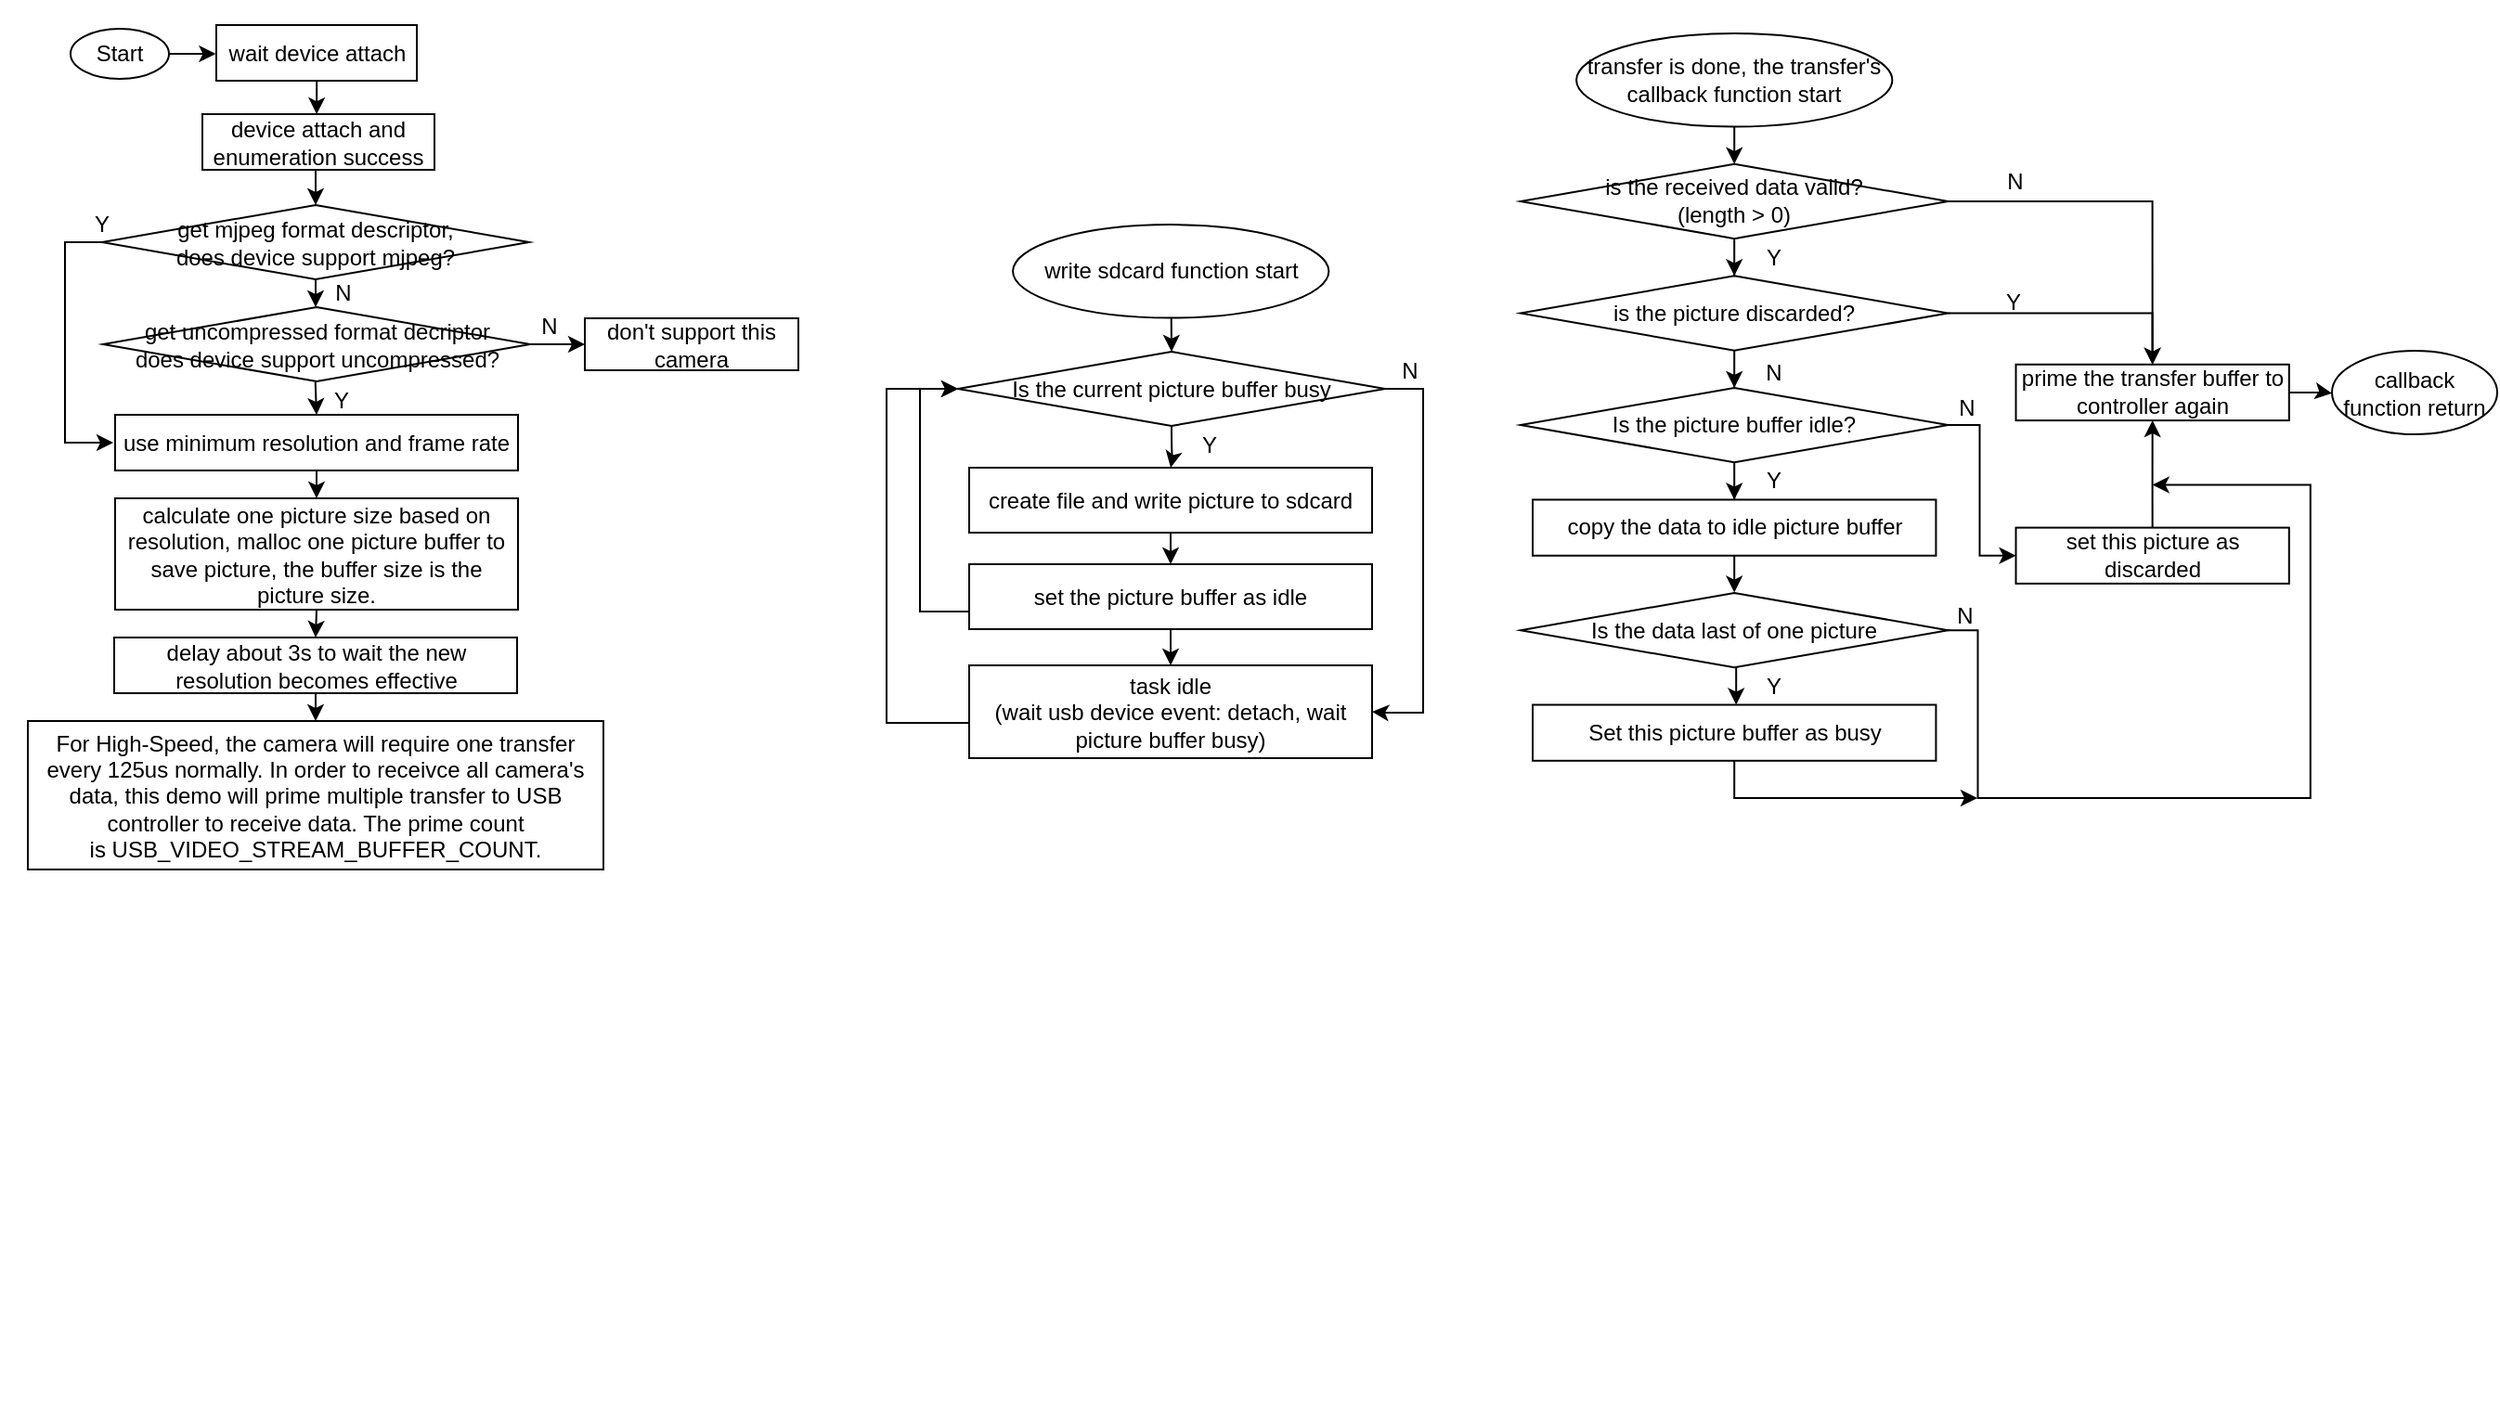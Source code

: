 <mxfile type="device" version="10.6.0"><diagram name="Page-1" id="PPByq0bjyplC-tPNdeBN"><mxGraphModel grid="1" shadow="0" math="0" pageHeight="1100" pageWidth="850" pageScale="1" page="1" fold="1" arrows="1" connect="1" tooltips="1" guides="1" gridSize="10" dy="1140" dx="1980"><root><mxCell id="0" /><mxCell id="1" parent="0" /><mxCell id="te-yK0cvXW7FOxSJyT9P-24" parent="1" style="edgeStyle=orthogonalEdgeStyle;rounded=0;orthogonalLoop=1;jettySize=auto;html=1;exitX=0.5;exitY=1;exitDx=0;exitDy=0;endFill=1;startFill=1;anchorPointDirection=1;snapToPoint=0;fixDash=0;editable=0;bendable=1;movable=1;cloneable=0;deletable=1;noJump=0;" edge="1" source="gr6dQ0pSBpX3KtiFV3Jx-38"><mxGeometry as="geometry" relative="1"><mxPoint as="targetPoint" y="470" x="1270" /><Array as="points"><mxPoint y="470" x="1139" /></Array></mxGeometry></mxCell><mxCell value="" id="gr6dQ0pSBpX3KtiFV3Jx-121" parent="1" connectable="0" vertex="1" style="group"><mxGeometry as="geometry" height="755" width="430" y="40.5" x="205" /></mxCell><mxCell id="7Rd7ynk1L8jW-rB5RDqD-17" parent="gr6dQ0pSBpX3KtiFV3Jx-121" style="edgeStyle=orthogonalEdgeStyle;rounded=0;orthogonalLoop=1;jettySize=auto;html=1;exitX=0;exitY=0.5;exitDx=0;exitDy=0;" edge="1" source="7Rd7ynk1L8jW-rB5RDqD-1"><mxGeometry as="geometry" relative="1"><mxPoint as="targetPoint" y="238.5" x="61" /><Array as="points"><mxPoint y="130" x="35" /><mxPoint y="238" x="35" /><mxPoint y="238" x="61" /></Array></mxGeometry></mxCell><mxCell value="get mjpeg format descriptor,&lt;br&gt;does device support mjpeg?&lt;br&gt;" id="7Rd7ynk1L8jW-rB5RDqD-1" parent="gr6dQ0pSBpX3KtiFV3Jx-121" vertex="1" style="rhombus;whiteSpace=wrap;html=1;"><mxGeometry as="geometry" height="40" width="230" y="110" x="55" /></mxCell><mxCell value="N" id="7Rd7ynk1L8jW-rB5RDqD-9" parent="gr6dQ0pSBpX3KtiFV3Jx-121" vertex="1" style="text;html=1;strokeColor=none;fillColor=none;align=center;verticalAlign=middle;whiteSpace=wrap;rounded=0;"><mxGeometry as="geometry" height="15" width="20" y="150" x="175" /></mxCell><mxCell id="7Rd7ynk1L8jW-rB5RDqD-16" parent="gr6dQ0pSBpX3KtiFV3Jx-121" style="edgeStyle=orthogonalEdgeStyle;rounded=0;orthogonalLoop=1;jettySize=auto;html=1;exitX=0.5;exitY=1;exitDx=0;exitDy=0;entryX=0.5;entryY=0;entryDx=0;entryDy=0;" edge="1" target="7Rd7ynk1L8jW-rB5RDqD-14"><mxGeometry as="geometry" relative="1"><mxPoint as="sourcePoint" y="205.31" x="169.862" /></mxGeometry></mxCell><mxCell value="&lt;p&gt;use minimum resolution and frame rate&lt;/p&gt;" id="7Rd7ynk1L8jW-rB5RDqD-14" parent="gr6dQ0pSBpX3KtiFV3Jx-121" vertex="1" style="rounded=0;whiteSpace=wrap;html=1;strokeWidth=1;"><mxGeometry as="geometry" height="30" width="217" y="223" x="62" /></mxCell><mxCell value="Y" id="7Rd7ynk1L8jW-rB5RDqD-18" parent="gr6dQ0pSBpX3KtiFV3Jx-121" vertex="1" style="text;html=1;strokeColor=none;fillColor=none;align=center;verticalAlign=middle;whiteSpace=wrap;rounded=0;"><mxGeometry as="geometry" height="20" width="40" y="110" x="35" /></mxCell><mxCell value="&lt;p&gt;calculate one picture size based on resolution, malloc&amp;nbsp;one picture buffer to save picture, the buffer size is the picture size.&lt;br&gt;&lt;/p&gt;" id="7Rd7ynk1L8jW-rB5RDqD-19" parent="gr6dQ0pSBpX3KtiFV3Jx-121" vertex="1" style="rounded=0;whiteSpace=wrap;html=1;strokeWidth=1;"><mxGeometry as="geometry" height="60" width="217" y="268" x="62" /></mxCell><mxCell id="7Rd7ynk1L8jW-rB5RDqD-20" parent="gr6dQ0pSBpX3KtiFV3Jx-121" style="edgeStyle=orthogonalEdgeStyle;rounded=0;orthogonalLoop=1;jettySize=auto;html=1;exitX=0.5;exitY=1;exitDx=0;exitDy=0;entryX=0.5;entryY=0;entryDx=0;entryDy=0;" edge="1" source="7Rd7ynk1L8jW-rB5RDqD-14" target="7Rd7ynk1L8jW-rB5RDqD-19"><mxGeometry as="geometry" relative="1" /></mxCell><mxCell value="delay about 3s to wait the new resolution becomes effective" id="7Rd7ynk1L8jW-rB5RDqD-21" parent="gr6dQ0pSBpX3KtiFV3Jx-121" vertex="1" style="rounded=0;whiteSpace=wrap;html=1;strokeWidth=1;"><mxGeometry as="geometry" height="30" width="217" y="343" x="61.5" /></mxCell><mxCell id="7Rd7ynk1L8jW-rB5RDqD-25" parent="gr6dQ0pSBpX3KtiFV3Jx-121" style="edgeStyle=orthogonalEdgeStyle;rounded=0;orthogonalLoop=1;jettySize=auto;html=1;exitX=0.5;exitY=1;exitDx=0;exitDy=0;entryX=0.5;entryY=0;entryDx=0;entryDy=0;" edge="1" source="7Rd7ynk1L8jW-rB5RDqD-19" target="7Rd7ynk1L8jW-rB5RDqD-21"><mxGeometry as="geometry" relative="1" /></mxCell><mxCell value="For High-Speed, the camera will require one transfer every 125us normally. In order to receivce all camera's data, this demo will prime multiple transfer&amp;nbsp;&lt;span&gt;to USB controller to receive data. The prime count is&amp;nbsp;&lt;/span&gt;USB_VIDEO_STREAM_BUFFER_COUNT." id="7Rd7ynk1L8jW-rB5RDqD-22" parent="gr6dQ0pSBpX3KtiFV3Jx-121" vertex="1" style="rounded=0;whiteSpace=wrap;html=1;strokeWidth=1;"><mxGeometry as="geometry" height="80" width="310" y="388" x="15" /></mxCell><mxCell id="7Rd7ynk1L8jW-rB5RDqD-24" parent="gr6dQ0pSBpX3KtiFV3Jx-121" style="edgeStyle=orthogonalEdgeStyle;rounded=0;orthogonalLoop=1;jettySize=auto;html=1;exitX=0.5;exitY=1;exitDx=0;exitDy=0;entryX=0.5;entryY=0;entryDx=0;entryDy=0;" edge="1" source="7Rd7ynk1L8jW-rB5RDqD-21" target="7Rd7ynk1L8jW-rB5RDqD-22"><mxGeometry as="geometry" relative="1" /></mxCell><mxCell id="te-yK0cvXW7FOxSJyT9P-8" parent="gr6dQ0pSBpX3KtiFV3Jx-121" style="edgeStyle=orthogonalEdgeStyle;rounded=0;orthogonalLoop=1;jettySize=auto;html=1;exitX=0.5;exitY=1;exitDx=0;exitDy=0;entryX=0.5;entryY=0;entryDx=0;entryDy=0;" edge="1" source="7Rd7ynk1L8jW-rB5RDqD-26" target="7Rd7ynk1L8jW-rB5RDqD-1"><mxGeometry as="geometry" relative="1" /></mxCell><mxCell value="device attach and enumeration success" id="7Rd7ynk1L8jW-rB5RDqD-26" parent="gr6dQ0pSBpX3KtiFV3Jx-121" vertex="1" style="rounded=0;whiteSpace=wrap;html=1;strokeWidth=1;"><mxGeometry as="geometry" height="30" width="125" y="61" x="109" /></mxCell><mxCell value="get&amp;nbsp;uncompressed format decriptor&lt;br&gt;does device support uncompressed?&lt;br&gt;" id="gr6dQ0pSBpX3KtiFV3Jx-2" parent="gr6dQ0pSBpX3KtiFV3Jx-121" vertex="1" style="rhombus;whiteSpace=wrap;html=1;"><mxGeometry as="geometry" height="40" width="230" y="165" x="55.5" /></mxCell><mxCell id="gr6dQ0pSBpX3KtiFV3Jx-5" parent="gr6dQ0pSBpX3KtiFV3Jx-121" style="edgeStyle=orthogonalEdgeStyle;rounded=0;orthogonalLoop=1;jettySize=auto;html=1;exitX=0.5;exitY=1;exitDx=0;exitDy=0;" edge="1" source="7Rd7ynk1L8jW-rB5RDqD-1"><mxGeometry as="geometry" relative="1"><mxPoint as="sourcePoint" y="215.31" x="179.862" /><mxPoint as="targetPoint" y="165" x="170" /></mxGeometry></mxCell><mxCell value="Y" id="gr6dQ0pSBpX3KtiFV3Jx-6" parent="gr6dQ0pSBpX3KtiFV3Jx-121" vertex="1" style="text;html=1;strokeColor=none;fillColor=none;align=center;verticalAlign=middle;whiteSpace=wrap;rounded=0;"><mxGeometry as="geometry" height="20" width="40" y="205.5" x="164" /></mxCell><mxCell value="&lt;p&gt;don't support this camera&lt;/p&gt;" id="gr6dQ0pSBpX3KtiFV3Jx-7" parent="gr6dQ0pSBpX3KtiFV3Jx-121" vertex="1" style="rounded=0;whiteSpace=wrap;html=1;strokeWidth=1;"><mxGeometry as="geometry" height="28" width="115" y="171" x="315" /></mxCell><mxCell value="N" id="gr6dQ0pSBpX3KtiFV3Jx-10" parent="gr6dQ0pSBpX3KtiFV3Jx-121" vertex="1" style="text;html=1;strokeColor=none;fillColor=none;align=center;verticalAlign=middle;whiteSpace=wrap;rounded=0;"><mxGeometry as="geometry" height="15" width="20" y="167.5" x="285.5" /></mxCell><mxCell id="te-yK0cvXW7FOxSJyT9P-6" parent="gr6dQ0pSBpX3KtiFV3Jx-121" style="edgeStyle=orthogonalEdgeStyle;rounded=0;orthogonalLoop=1;jettySize=auto;html=1;exitX=0.5;exitY=1;exitDx=0;exitDy=0;entryX=0.5;entryY=0;entryDx=0;entryDy=0;" edge="1"><mxGeometry as="geometry" relative="1"><mxPoint as="sourcePoint" y="42.919" x="167.535" /><mxPoint as="targetPoint" y="61.058" x="170.558" /><Array as="points"><mxPoint y="43" x="171" /></Array></mxGeometry></mxCell><mxCell value="wait device attach" id="gr6dQ0pSBpX3KtiFV3Jx-74" parent="gr6dQ0pSBpX3KtiFV3Jx-121" vertex="1" style="rounded=0;whiteSpace=wrap;html=1;strokeWidth=1;"><mxGeometry as="geometry" height="30" width="108" y="13" x="116.5" /></mxCell><mxCell value="" id="gr6dQ0pSBpX3KtiFV3Jx-9" parent="gr6dQ0pSBpX3KtiFV3Jx-121" style="edgeStyle=orthogonalEdgeStyle;rounded=0;orthogonalLoop=1;jettySize=auto;html=1;" edge="1" source="gr6dQ0pSBpX3KtiFV3Jx-2" target="gr6dQ0pSBpX3KtiFV3Jx-7"><mxGeometry as="geometry" relative="1" /></mxCell><mxCell value="Start" id="te-yK0cvXW7FOxSJyT9P-43" parent="gr6dQ0pSBpX3KtiFV3Jx-121" vertex="1" style="ellipse;whiteSpace=wrap;html=1;"><mxGeometry as="geometry" height="27" width="53" y="15" x="38" /></mxCell><mxCell id="te-yK0cvXW7FOxSJyT9P-34" parent="1" style="edgeStyle=orthogonalEdgeStyle;curved=1;orthogonalLoop=1;jettySize=auto;html=1;exitX=0.5;exitY=1;exitDx=0;exitDy=0;entryX=0.5;entryY=0;entryDx=0;entryDy=0;startFill=1;endFill=1;" edge="1" target="gr6dQ0pSBpX3KtiFV3Jx-77"><mxGeometry as="geometry" relative="1"><mxPoint as="sourcePoint" y="211.286" x="835.857" /></mxGeometry></mxCell><mxCell id="te-yK0cvXW7FOxSJyT9P-37" parent="1" style="edgeStyle=orthogonalEdgeStyle;curved=1;orthogonalLoop=1;jettySize=auto;html=1;startFill=1;endFill=1;entryX=0.5;entryY=0;entryDx=0;entryDy=0;" edge="1" source="gr6dQ0pSBpX3KtiFV3Jx-77" target="gr6dQ0pSBpX3KtiFV3Jx-84"><mxGeometry as="geometry" relative="1"><mxPoint as="targetPoint" y="290" x="836" /></mxGeometry></mxCell><mxCell value="Is the current picture buffer busy" id="gr6dQ0pSBpX3KtiFV3Jx-77" parent="1" vertex="1" style="rhombus;whiteSpace=wrap;html=1;"><mxGeometry as="geometry" height="40" width="230" y="229.5" x="721" /></mxCell><mxCell id="te-yK0cvXW7FOxSJyT9P-41" parent="1" style="edgeStyle=orthogonalEdgeStyle;curved=1;orthogonalLoop=1;jettySize=auto;html=1;exitX=0.5;exitY=1;exitDx=0;exitDy=0;entryX=0.5;entryY=0;entryDx=0;entryDy=0;startFill=1;endFill=1;" edge="1" source="gr6dQ0pSBpX3KtiFV3Jx-84" target="gr6dQ0pSBpX3KtiFV3Jx-86"><mxGeometry as="geometry" relative="1" /></mxCell><mxCell value="create file and write picture to sdcard" id="gr6dQ0pSBpX3KtiFV3Jx-84" parent="1" vertex="1" style="rounded=0;whiteSpace=wrap;html=1;strokeWidth=1;"><mxGeometry as="geometry" height="35" width="217" y="292" x="727" /></mxCell><mxCell value="Y" id="gr6dQ0pSBpX3KtiFV3Jx-85" parent="1" vertex="1" style="text;html=1;strokeColor=none;fillColor=none;align=center;verticalAlign=middle;whiteSpace=wrap;rounded=0;"><mxGeometry as="geometry" height="10" width="27" y="274.5" x="842.5" /></mxCell><mxCell value="" id="gr6dQ0pSBpX3KtiFV3Jx-90" parent="1" style="edgeStyle=orthogonalEdgeStyle;rounded=0;orthogonalLoop=1;jettySize=auto;html=1;entryX=0;entryY=0.5;entryDx=0;entryDy=0;" edge="1" source="gr6dQ0pSBpX3KtiFV3Jx-86" target="gr6dQ0pSBpX3KtiFV3Jx-77"><mxGeometry as="geometry" relative="1"><mxPoint as="targetPoint" y="279.5" x="632.5" /><Array as="points"><mxPoint y="369.5" x="700.5" /><mxPoint y="249.5" x="700.5" /></Array></mxGeometry></mxCell><mxCell id="te-yK0cvXW7FOxSJyT9P-42" parent="1" style="edgeStyle=orthogonalEdgeStyle;curved=1;orthogonalLoop=1;jettySize=auto;html=1;exitX=0.5;exitY=1;exitDx=0;exitDy=0;entryX=0.5;entryY=0;entryDx=0;entryDy=0;startFill=1;endFill=1;" edge="1" source="gr6dQ0pSBpX3KtiFV3Jx-86" target="gr6dQ0pSBpX3KtiFV3Jx-94"><mxGeometry as="geometry" relative="1" /></mxCell><mxCell value="set the picture buffer as idle&lt;br&gt;" id="gr6dQ0pSBpX3KtiFV3Jx-86" parent="1" vertex="1" style="rounded=0;whiteSpace=wrap;html=1;strokeWidth=1;"><mxGeometry as="geometry" height="35" width="217" y="344" x="727" /></mxCell><mxCell value="N" id="gr6dQ0pSBpX3KtiFV3Jx-91" parent="1" vertex="1" style="text;html=1;strokeColor=none;fillColor=none;align=center;verticalAlign=middle;whiteSpace=wrap;rounded=0;"><mxGeometry as="geometry" height="10" width="27" y="234.5" x="951" /></mxCell><mxCell value="" id="gr6dQ0pSBpX3KtiFV3Jx-97" parent="1" style="edgeStyle=orthogonalEdgeStyle;rounded=0;orthogonalLoop=1;jettySize=auto;html=1;entryX=0;entryY=0.5;entryDx=0;entryDy=0;exitX=0;exitY=0.5;exitDx=0;exitDy=0;" edge="1" source="gr6dQ0pSBpX3KtiFV3Jx-94" target="gr6dQ0pSBpX3KtiFV3Jx-77"><mxGeometry as="geometry" relative="1"><mxPoint as="targetPoint" y="454.5" x="648.5" /><Array as="points"><mxPoint y="429.5" x="682.5" /><mxPoint y="249.5" x="682.5" /></Array></mxGeometry></mxCell><mxCell value="task idle&lt;br&gt;(wait usb device event: detach, wait picture buffer busy)&lt;br&gt;" id="gr6dQ0pSBpX3KtiFV3Jx-94" parent="1" vertex="1" style="rounded=0;whiteSpace=wrap;html=1;strokeWidth=1;"><mxGeometry as="geometry" height="50" width="217" y="398.5" x="727" /></mxCell><mxCell value="" id="gr6dQ0pSBpX3KtiFV3Jx-93" parent="1" style="edgeStyle=orthogonalEdgeStyle;rounded=0;orthogonalLoop=1;jettySize=auto;html=1;entryX=1;entryY=0.5;entryDx=0;entryDy=0;" edge="1" source="gr6dQ0pSBpX3KtiFV3Jx-77" target="gr6dQ0pSBpX3KtiFV3Jx-94"><mxGeometry as="geometry" relative="1"><mxPoint as="targetPoint" y="249.5" x="1031" /><Array as="points"><mxPoint y="249" x="971.5" /><mxPoint y="424" x="971.5" /><mxPoint y="424" x="950.5" /></Array></mxGeometry></mxCell><mxCell value="is the received data valid?&lt;br&gt;(length &amp;gt; 0)&lt;br&gt;" id="gr6dQ0pSBpX3KtiFV3Jx-14" parent="1" vertex="1" style="rhombus;whiteSpace=wrap;html=1;"><mxGeometry as="geometry" height="40.19" width="230.223" y="128.381" x="1024" /></mxCell><mxCell value="is the picture discarded?" id="gr6dQ0pSBpX3KtiFV3Jx-26" parent="1" vertex="1" style="rhombus;whiteSpace=wrap;html=1;"><mxGeometry as="geometry" height="40.19" width="230.223" y="188.667" x="1024" /></mxCell><mxCell value="" id="gr6dQ0pSBpX3KtiFV3Jx-27" parent="1" style="edgeStyle=orthogonalEdgeStyle;rounded=0;orthogonalLoop=1;jettySize=auto;html=1;" edge="1" source="gr6dQ0pSBpX3KtiFV3Jx-14" target="gr6dQ0pSBpX3KtiFV3Jx-26"><mxGeometry as="geometry" relative="1" /></mxCell><mxCell value="Is the picture buffer idle?" id="gr6dQ0pSBpX3KtiFV3Jx-28" parent="1" vertex="1" style="rhombus;whiteSpace=wrap;html=1;"><mxGeometry as="geometry" height="40.19" width="230.223" y="248.952" x="1024" /></mxCell><mxCell value="" id="gr6dQ0pSBpX3KtiFV3Jx-29" parent="1" style="edgeStyle=orthogonalEdgeStyle;rounded=0;orthogonalLoop=1;jettySize=auto;html=1;" edge="1" source="gr6dQ0pSBpX3KtiFV3Jx-26" target="gr6dQ0pSBpX3KtiFV3Jx-28"><mxGeometry as="geometry" relative="1" /></mxCell><mxCell value="Y" id="gr6dQ0pSBpX3KtiFV3Jx-20" parent="1" vertex="1" style="text;html=1;strokeColor=none;fillColor=none;align=center;verticalAlign=middle;whiteSpace=wrap;rounded=0;"><mxGeometry as="geometry" height="10.048" width="27.026" y="173.595" x="1147.119" /></mxCell><mxCell value="N" id="gr6dQ0pSBpX3KtiFV3Jx-30" parent="1" vertex="1" style="text;html=1;strokeColor=none;fillColor=none;align=center;verticalAlign=middle;whiteSpace=wrap;rounded=0;"><mxGeometry as="geometry" height="10.048" width="27.026" y="236.393" x="1147.119" /></mxCell><mxCell value="&lt;p&gt;copy the data to idle picture buffer&lt;/p&gt;" id="gr6dQ0pSBpX3KtiFV3Jx-31" parent="1" vertex="1" style="rounded=0;whiteSpace=wrap;html=1;strokeWidth=1;"><mxGeometry as="geometry" height="30.143" width="217.21" y="309.238" x="1030.506" /></mxCell><mxCell value="" id="gr6dQ0pSBpX3KtiFV3Jx-33" parent="1" style="edgeStyle=orthogonalEdgeStyle;rounded=0;orthogonalLoop=1;jettySize=auto;html=1;entryX=0.5;entryY=0;entryDx=0;entryDy=0;" edge="1" source="gr6dQ0pSBpX3KtiFV3Jx-28" target="gr6dQ0pSBpX3KtiFV3Jx-31"><mxGeometry as="geometry" relative="1"><mxPoint as="targetPoint" y="369.524" x="1139.111" /></mxGeometry></mxCell><mxCell value="Y" id="gr6dQ0pSBpX3KtiFV3Jx-34" parent="1" vertex="1" style="text;html=1;strokeColor=none;fillColor=none;align=center;verticalAlign=middle;whiteSpace=wrap;rounded=0;"><mxGeometry as="geometry" height="10.048" width="27.026" y="294.167" x="1147.119" /></mxCell><mxCell value="" id="gr6dQ0pSBpX3KtiFV3Jx-41" parent="1" style="edgeStyle=orthogonalEdgeStyle;rounded=0;orthogonalLoop=1;jettySize=auto;html=1;" edge="1" source="gr6dQ0pSBpX3KtiFV3Jx-35"><mxGeometry as="geometry" relative="1"><mxPoint as="targetPoint" y="419.762" x="1139.612" /><Array as="points"><mxPoint y="419.762" x="1140.112" /><mxPoint y="419.762" x="1140.112" /></Array></mxGeometry></mxCell><mxCell value="" id="gr6dQ0pSBpX3KtiFV3Jx-119" parent="1" style="edgeStyle=orthogonalEdgeStyle;rounded=0;orthogonalLoop=1;jettySize=auto;html=1;" edge="1" source="gr6dQ0pSBpX3KtiFV3Jx-35"><mxGeometry as="geometry" relative="1"><mxPoint as="targetPoint" y="301.2" x="1364.329" /><Array as="points"><mxPoint y="379.571" x="1270.238" /><mxPoint y="470" x="1270.238" /><mxPoint y="470" x="1449.411" /><mxPoint y="301.2" x="1449.411" /></Array></mxGeometry></mxCell><mxCell value="Is the data last of one picture" id="gr6dQ0pSBpX3KtiFV3Jx-35" parent="1" vertex="1" style="rhombus;whiteSpace=wrap;html=1;"><mxGeometry as="geometry" height="40.19" width="230.223" y="359.476" x="1024" /></mxCell><mxCell value="" id="gr6dQ0pSBpX3KtiFV3Jx-37" parent="1" style="edgeStyle=orthogonalEdgeStyle;rounded=0;orthogonalLoop=1;jettySize=auto;html=1;" edge="1" source="gr6dQ0pSBpX3KtiFV3Jx-31"><mxGeometry as="geometry" relative="1"><mxPoint as="targetPoint" y="359.476" x="1139.111" /></mxGeometry></mxCell><mxCell value="&lt;p&gt;Set this picture buffer as busy&lt;/p&gt;" id="gr6dQ0pSBpX3KtiFV3Jx-38" parent="1" vertex="1" style="rounded=0;whiteSpace=wrap;html=1;strokeWidth=1;"><mxGeometry as="geometry" height="30.143" width="217.21" y="419.762" x="1030.506" /></mxCell><mxCell value="Y" id="gr6dQ0pSBpX3KtiFV3Jx-42" parent="1" vertex="1" style="text;html=1;strokeColor=none;fillColor=none;align=center;verticalAlign=middle;whiteSpace=wrap;rounded=0;"><mxGeometry as="geometry" height="10.048" width="27.026" y="404.69" x="1147.119" /></mxCell><mxCell value="" id="gr6dQ0pSBpX3KtiFV3Jx-57" parent="1" style="edgeStyle=orthogonalEdgeStyle;rounded=0;orthogonalLoop=1;jettySize=auto;html=1;" edge="1" source="gr6dQ0pSBpX3KtiFV3Jx-43"><mxGeometry as="geometry" relative="1"><mxPoint as="targetPoint" y="251.897" x="1460.923" /></mxGeometry></mxCell><mxCell value="&lt;p&gt;prime the transfer buffer to controller again&lt;/p&gt;" id="gr6dQ0pSBpX3KtiFV3Jx-43" parent="1" vertex="1" style="rounded=0;whiteSpace=wrap;html=1;strokeWidth=1;"><mxGeometry as="geometry" height="30.143" width="147.142" y="236.393" x="1290.758" /></mxCell><mxCell value="" id="gr6dQ0pSBpX3KtiFV3Jx-45" parent="1" style="edgeStyle=orthogonalEdgeStyle;rounded=0;orthogonalLoop=1;jettySize=auto;html=1;entryX=0.5;entryY=0;entryDx=0;entryDy=0;" edge="1" source="gr6dQ0pSBpX3KtiFV3Jx-14" target="gr6dQ0pSBpX3KtiFV3Jx-43"><mxGeometry as="geometry" relative="1"><mxPoint as="targetPoint" y="148.476" x="1334.3" /></mxGeometry></mxCell><mxCell value="N" id="gr6dQ0pSBpX3KtiFV3Jx-46" parent="1" vertex="1" style="text;html=1;strokeColor=none;fillColor=none;align=center;verticalAlign=middle;whiteSpace=wrap;rounded=0;"><mxGeometry as="geometry" height="10.048" width="27.026" y="133.405" x="1277.245" /></mxCell><mxCell value="" id="gr6dQ0pSBpX3KtiFV3Jx-47" parent="1" style="edgeStyle=orthogonalEdgeStyle;rounded=0;orthogonalLoop=1;jettySize=auto;html=1;entryX=0.5;entryY=0;entryDx=0;entryDy=0;exitX=1;exitY=0.5;exitDx=0;exitDy=0;" edge="1" source="gr6dQ0pSBpX3KtiFV3Jx-26" target="gr6dQ0pSBpX3KtiFV3Jx-43"><mxGeometry as="geometry" relative="1"><mxPoint as="sourcePoint" y="158.697" x="1263.24" /><mxPoint as="targetPoint" y="246.7" x="1374.322" /></mxGeometry></mxCell><mxCell value="Y" id="gr6dQ0pSBpX3KtiFV3Jx-48" parent="1" vertex="1" style="text;html=1;strokeColor=none;fillColor=none;align=center;verticalAlign=middle;whiteSpace=wrap;rounded=0;"><mxGeometry as="geometry" height="10.048" width="27.026" y="197.71" x="1276.244" /></mxCell><mxCell value="&lt;p&gt;set this picture as discarded&lt;/p&gt;" id="gr6dQ0pSBpX3KtiFV3Jx-49" parent="1" vertex="1" style="rounded=0;whiteSpace=wrap;html=1;strokeWidth=1;"><mxGeometry as="geometry" height="30.143" width="147.142" y="324.31" x="1290.758" /></mxCell><mxCell value="" id="gr6dQ0pSBpX3KtiFV3Jx-50" parent="1" style="edgeStyle=orthogonalEdgeStyle;rounded=0;orthogonalLoop=1;jettySize=auto;html=1;entryX=0;entryY=0.5;entryDx=0;entryDy=0;exitX=1;exitY=0.5;exitDx=0;exitDy=0;" edge="1" source="gr6dQ0pSBpX3KtiFV3Jx-28" target="gr6dQ0pSBpX3KtiFV3Jx-49"><mxGeometry as="geometry" relative="1"><mxPoint as="sourcePoint" y="218.983" x="1264.56" /><mxPoint as="targetPoint" y="246.7" x="1374.322" /><Array as="points"><mxPoint y="269.048" x="1271.239" /><mxPoint y="339.381" x="1271.239" /></Array></mxGeometry></mxCell><mxCell value="N" id="gr6dQ0pSBpX3KtiFV3Jx-52" parent="1" vertex="1" style="text;html=1;strokeColor=none;fillColor=none;align=center;verticalAlign=middle;whiteSpace=wrap;rounded=0;"><mxGeometry as="geometry" height="10.048" width="27.026" y="254.981" x="1250.719" /></mxCell><mxCell value="" id="gr6dQ0pSBpX3KtiFV3Jx-55" parent="1" style="edgeStyle=orthogonalEdgeStyle;rounded=0;orthogonalLoop=1;jettySize=auto;html=1;exitX=0.5;exitY=0;exitDx=0;exitDy=0;entryX=0.5;entryY=1;entryDx=0;entryDy=0;" edge="1" source="gr6dQ0pSBpX3KtiFV3Jx-49" target="gr6dQ0pSBpX3KtiFV3Jx-43"><mxGeometry as="geometry" relative="1"><mxPoint as="sourcePoint" y="349.429" x="1149.276" /><mxPoint as="targetPoint" y="369.551" x="1149.276" /><Array as="points"><mxPoint y="301.2" x="1364.329" /><mxPoint y="301.2" x="1364.329" /></Array></mxGeometry></mxCell><mxCell value="transfer is done, the transfer's callback function start" id="gr6dQ0pSBpX3KtiFV3Jx-62" parent="1" vertex="1" style="ellipse;whiteSpace=wrap;html=1;"><mxGeometry as="geometry" height="50.238" width="170.165" y="58.048" x="1054.029" /></mxCell><mxCell value="" id="gr6dQ0pSBpX3KtiFV3Jx-67" parent="1" style="edgeStyle=orthogonalEdgeStyle;rounded=0;orthogonalLoop=1;jettySize=auto;html=1;entryX=0.5;entryY=0;entryDx=0;entryDy=0;exitX=0.5;exitY=1;exitDx=0;exitDy=0;" edge="1" source="gr6dQ0pSBpX3KtiFV3Jx-62" target="gr6dQ0pSBpX3KtiFV3Jx-14"><mxGeometry as="geometry" relative="1"><mxPoint as="sourcePoint" y="530.286" x="858.65" /><mxPoint as="targetPoint" y="560.602" x="858.65" /></mxGeometry></mxCell><mxCell value="callback function return" id="gr6dQ0pSBpX3KtiFV3Jx-68" parent="1" vertex="1" style="ellipse;whiteSpace=wrap;html=1;"><mxGeometry as="geometry" height="45" width="89" y="229" x="1461" /></mxCell><mxCell value="N" id="gr6dQ0pSBpX3KtiFV3Jx-120" parent="1" vertex="1" style="text;html=1;strokeColor=none;fillColor=none;align=center;verticalAlign=middle;whiteSpace=wrap;rounded=0;"><mxGeometry as="geometry" height="10.048" width="27.026" y="367.012" x="1250.219" /></mxCell><mxCell value="write sdcard function start" id="te-yK0cvXW7FOxSJyT9P-39" parent="1" vertex="1" style="ellipse;whiteSpace=wrap;html=1;"><mxGeometry as="geometry" height="50.238" width="170.165" y="161.048" x="750.529" /></mxCell><mxCell id="te-yK0cvXW7FOxSJyT9P-44" parent="1" style="edgeStyle=orthogonalEdgeStyle;curved=1;orthogonalLoop=1;jettySize=auto;html=1;exitX=1;exitY=0.5;exitDx=0;exitDy=0;startFill=1;endFill=1;" edge="1" source="te-yK0cvXW7FOxSJyT9P-43"><mxGeometry as="geometry" relative="1"><mxPoint as="targetPoint" y="69.2" x="321.2" /></mxGeometry></mxCell></root></mxGraphModel></diagram></mxfile>